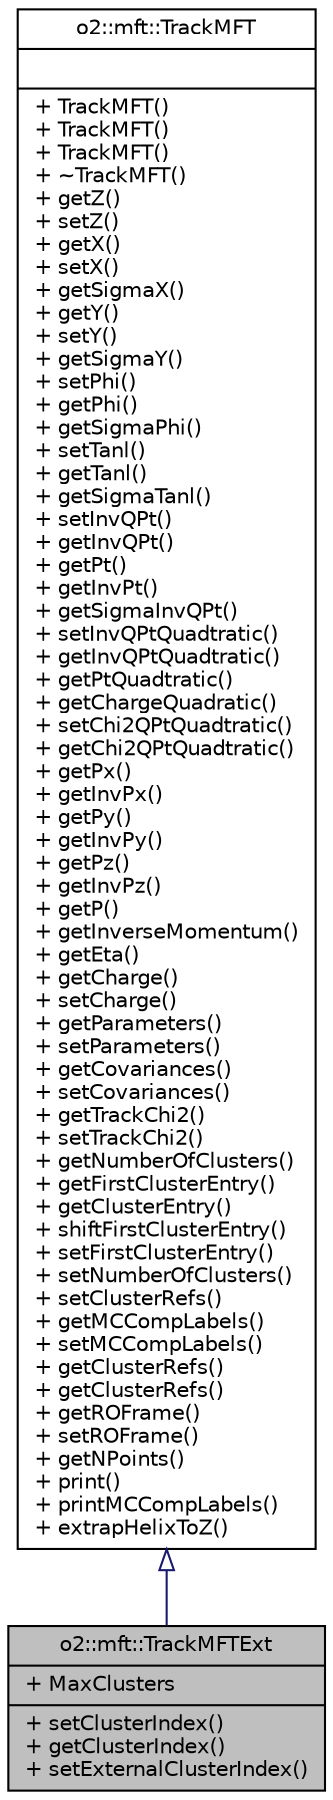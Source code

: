 digraph "o2::mft::TrackMFTExt"
{
 // INTERACTIVE_SVG=YES
  bgcolor="transparent";
  edge [fontname="Helvetica",fontsize="10",labelfontname="Helvetica",labelfontsize="10"];
  node [fontname="Helvetica",fontsize="10",shape=record];
  Node0 [label="{o2::mft::TrackMFTExt\n|+ MaxClusters\l|+ setClusterIndex()\l+ getClusterIndex()\l+ setExternalClusterIndex()\l}",height=0.2,width=0.4,color="black", fillcolor="grey75", style="filled", fontcolor="black"];
  Node1 -> Node0 [dir="back",color="midnightblue",fontsize="10",style="solid",arrowtail="onormal",fontname="Helvetica"];
  Node1 [label="{o2::mft::TrackMFT\n||+ TrackMFT()\l+ TrackMFT()\l+ TrackMFT()\l+ ~TrackMFT()\l+ getZ()\l+ setZ()\l+ getX()\l+ setX()\l+ getSigmaX()\l+ getY()\l+ setY()\l+ getSigmaY()\l+ setPhi()\l+ getPhi()\l+ getSigmaPhi()\l+ setTanl()\l+ getTanl()\l+ getSigmaTanl()\l+ setInvQPt()\l+ getInvQPt()\l+ getPt()\l+ getInvPt()\l+ getSigmaInvQPt()\l+ setInvQPtQuadtratic()\l+ getInvQPtQuadtratic()\l+ getPtQuadtratic()\l+ getChargeQuadratic()\l+ setChi2QPtQuadtratic()\l+ getChi2QPtQuadtratic()\l+ getPx()\l+ getInvPx()\l+ getPy()\l+ getInvPy()\l+ getPz()\l+ getInvPz()\l+ getP()\l+ getInverseMomentum()\l+ getEta()\l+ getCharge()\l+ setCharge()\l+ getParameters()\l+ setParameters()\l+ getCovariances()\l+ setCovariances()\l+ getTrackChi2()\l+ setTrackChi2()\l+ getNumberOfClusters()\l+ getFirstClusterEntry()\l+ getClusterEntry()\l+ shiftFirstClusterEntry()\l+ setFirstClusterEntry()\l+ setNumberOfClusters()\l+ setClusterRefs()\l+ getMCCompLabels()\l+ setMCCompLabels()\l+ getClusterRefs()\l+ getClusterRefs()\l+ getROFrame()\l+ setROFrame()\l+ getNPoints()\l+ print()\l+ printMCCompLabels()\l+ extrapHelixToZ()\l}",height=0.2,width=0.4,color="black",URL="$d1/de4/classo2_1_1mft_1_1TrackMFT.html"];
}
